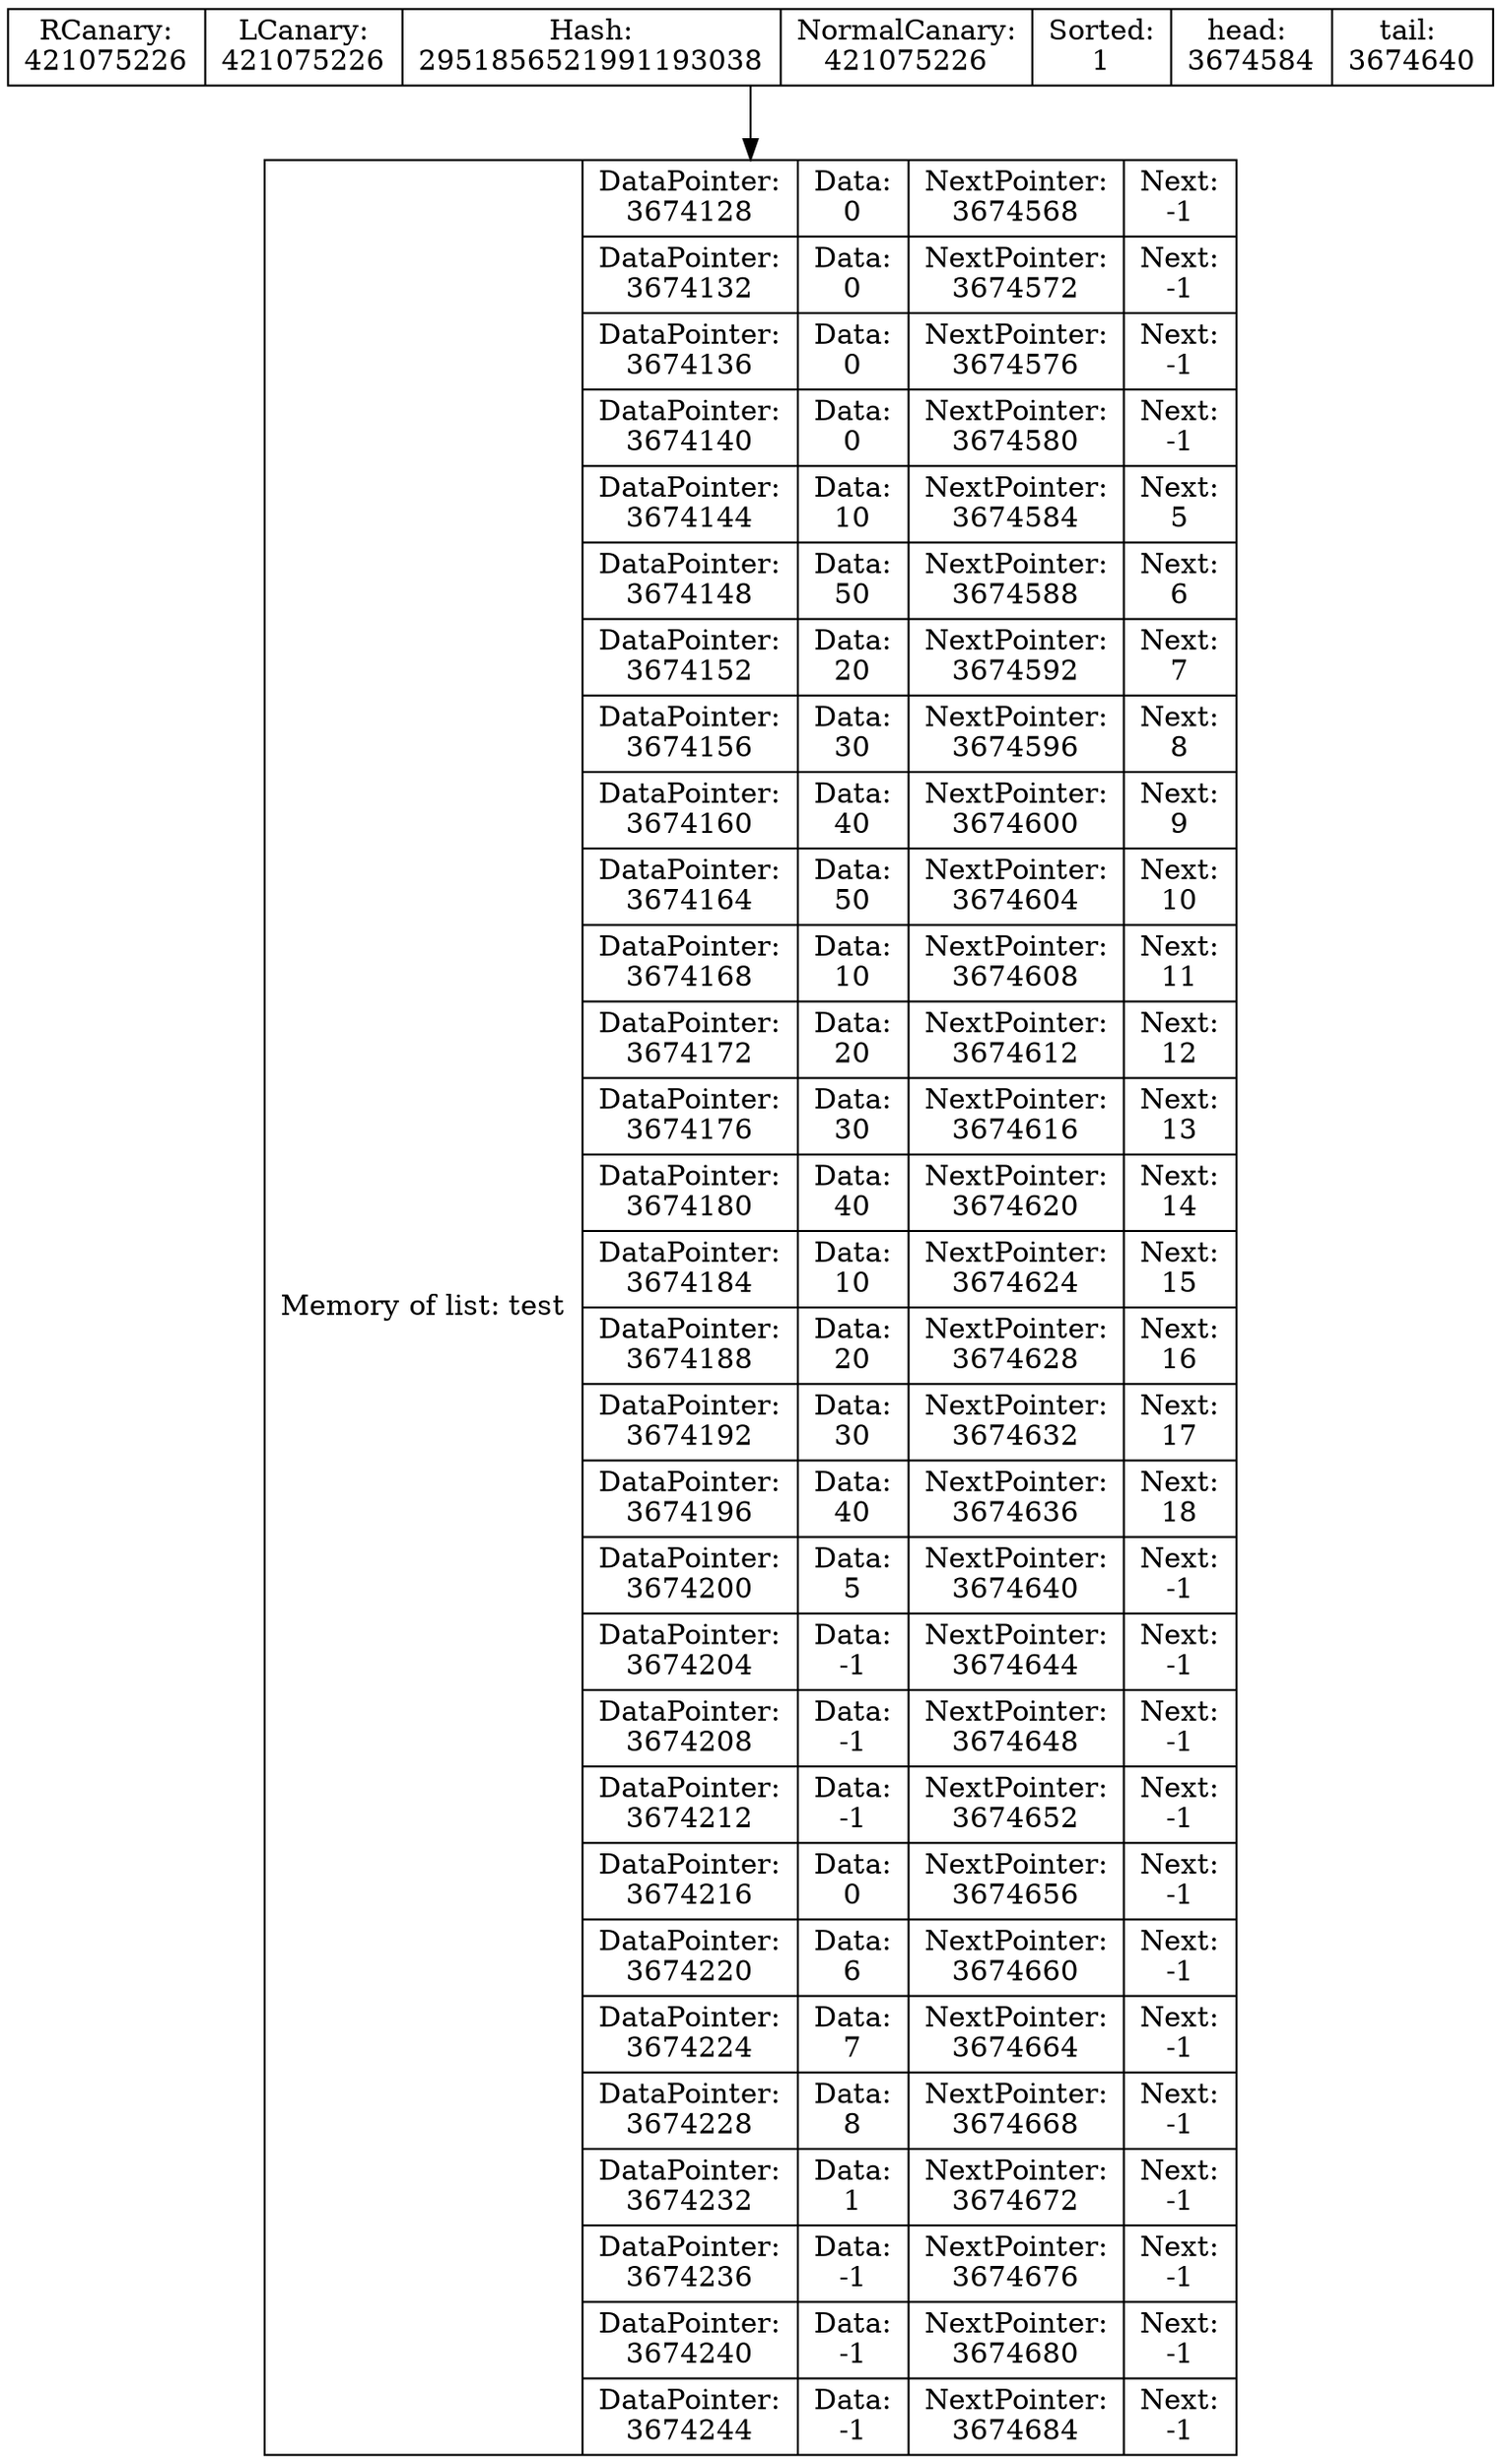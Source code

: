digraph G{
data [shape=record,label="{Memory of list: test} | {{DataPointer:\n3674128 | Data:\n0 | NextPointer:\n3674568 | Next:\n-1}
| {DataPointer:\n3674132 | Data:\n0 | NextPointer:\n3674572 | Next:\n-1}
| {DataPointer:\n3674136 | Data:\n0 | NextPointer:\n3674576 | Next:\n-1}
| {DataPointer:\n3674140 | Data:\n0 | NextPointer:\n3674580 | Next:\n-1}
| {DataPointer:\n3674144 | Data:\n10 | NextPointer:\n3674584 | Next:\n5}
| {DataPointer:\n3674148 | Data:\n50 | NextPointer:\n3674588 | Next:\n6}
| {DataPointer:\n3674152 | Data:\n20 | NextPointer:\n3674592 | Next:\n7}
| {DataPointer:\n3674156 | Data:\n30 | NextPointer:\n3674596 | Next:\n8}
| {DataPointer:\n3674160 | Data:\n40 | NextPointer:\n3674600 | Next:\n9}
| {DataPointer:\n3674164 | Data:\n50 | NextPointer:\n3674604 | Next:\n10}
| {DataPointer:\n3674168 | Data:\n10 | NextPointer:\n3674608 | Next:\n11}
| {DataPointer:\n3674172 | Data:\n20 | NextPointer:\n3674612 | Next:\n12}
| {DataPointer:\n3674176 | Data:\n30 | NextPointer:\n3674616 | Next:\n13}
| {DataPointer:\n3674180 | Data:\n40 | NextPointer:\n3674620 | Next:\n14}
| {DataPointer:\n3674184 | Data:\n10 | NextPointer:\n3674624 | Next:\n15}
| {DataPointer:\n3674188 | Data:\n20 | NextPointer:\n3674628 | Next:\n16}
| {DataPointer:\n3674192 | Data:\n30 | NextPointer:\n3674632 | Next:\n17}
| {DataPointer:\n3674196 | Data:\n40 | NextPointer:\n3674636 | Next:\n18}
| {DataPointer:\n3674200 | Data:\n5 | NextPointer:\n3674640 | Next:\n-1}
| {DataPointer:\n3674204 | Data:\n-1 | NextPointer:\n3674644 | Next:\n-1}
| {DataPointer:\n3674208 | Data:\n-1 | NextPointer:\n3674648 | Next:\n-1}
| {DataPointer:\n3674212 | Data:\n-1 | NextPointer:\n3674652 | Next:\n-1}
| {DataPointer:\n3674216 | Data:\n0 | NextPointer:\n3674656 | Next:\n-1}
| {DataPointer:\n3674220 | Data:\n6 | NextPointer:\n3674660 | Next:\n-1}
| {DataPointer:\n3674224 | Data:\n7 | NextPointer:\n3674664 | Next:\n-1}
| {DataPointer:\n3674228 | Data:\n8 | NextPointer:\n3674668 | Next:\n-1}
| {DataPointer:\n3674232 | Data:\n1 | NextPointer:\n3674672 | Next:\n-1}
| {DataPointer:\n3674236 | Data:\n-1 | NextPointer:\n3674676 | Next:\n-1}
| {DataPointer:\n3674240 | Data:\n-1 | NextPointer:\n3674680 | Next:\n-1}
| {DataPointer:\n3674244 | Data:\n-1 | NextPointer:\n3674684 | Next:\n-1}
}"];
Shild [shape=record,label=" RCanary:\n421075226 | LCanary:\n421075226 | Hash:\n2951856521991193038 | NormalCanary:\n421075226 | Sorted:\n1 | head: \n3674584 | tail: \n3674640 "];
Shild->data
}
